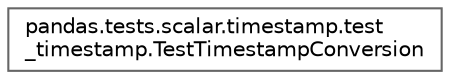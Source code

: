 digraph "Graphical Class Hierarchy"
{
 // LATEX_PDF_SIZE
  bgcolor="transparent";
  edge [fontname=Helvetica,fontsize=10,labelfontname=Helvetica,labelfontsize=10];
  node [fontname=Helvetica,fontsize=10,shape=box,height=0.2,width=0.4];
  rankdir="LR";
  Node0 [id="Node000000",label="pandas.tests.scalar.timestamp.test\l_timestamp.TestTimestampConversion",height=0.2,width=0.4,color="grey40", fillcolor="white", style="filled",URL="$d0/d2d/classpandas_1_1tests_1_1scalar_1_1timestamp_1_1test__timestamp_1_1TestTimestampConversion.html",tooltip=" "];
}
